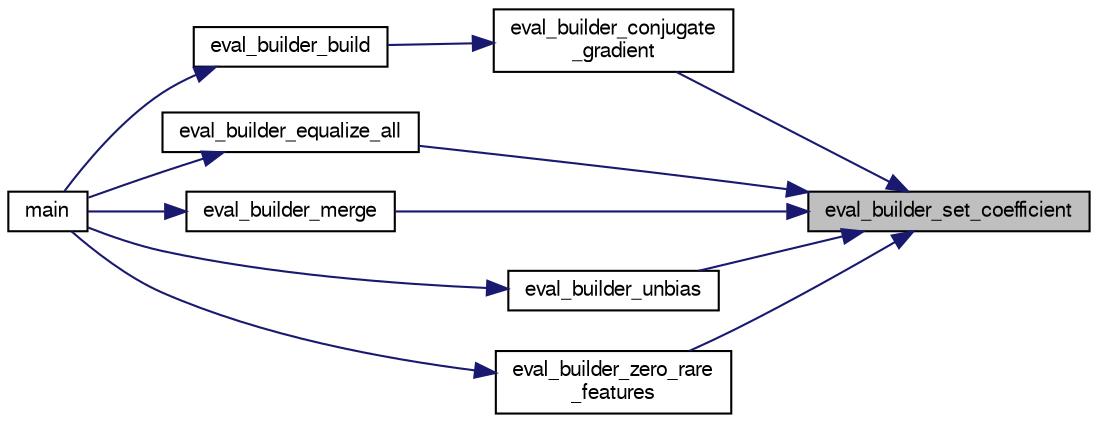 digraph "eval_builder_set_coefficient"
{
 // LATEX_PDF_SIZE
  bgcolor="transparent";
  edge [fontname="FreeSans",fontsize="10",labelfontname="FreeSans",labelfontsize="10"];
  node [fontname="FreeSans",fontsize="10",shape=record];
  rankdir="RL";
  Node1 [label="eval_builder_set_coefficient",height=0.2,width=0.4,color="black", fillcolor="grey75", style="filled", fontcolor="black",tooltip=" "];
  Node1 -> Node2 [dir="back",color="midnightblue",fontsize="10",style="solid",fontname="FreeSans"];
  Node2 [label="eval_builder_conjugate\l_gradient",height=0.2,width=0.4,color="black",URL="$eval__builder_8c.html#af06bd81f8a882e1be6f6a93fb7ac04ba",tooltip=" "];
  Node2 -> Node3 [dir="back",color="midnightblue",fontsize="10",style="solid",fontname="FreeSans"];
  Node3 [label="eval_builder_build",height=0.2,width=0.4,color="black",URL="$eval__builder_8c.html#a40ea914a5bd5aad6f7525b22935927a2",tooltip=" "];
  Node3 -> Node4 [dir="back",color="midnightblue",fontsize="10",style="solid",fontname="FreeSans"];
  Node4 [label="main",height=0.2,width=0.4,color="black",URL="$eval__builder_8c.html#a3c04138a5bfe5d72780bb7e82a18e627",tooltip=" "];
  Node1 -> Node5 [dir="back",color="midnightblue",fontsize="10",style="solid",fontname="FreeSans"];
  Node5 [label="eval_builder_equalize_all",height=0.2,width=0.4,color="black",URL="$eval__builder_8c.html#a9dd9754846148c2ec6c651623d9c1e90",tooltip=" "];
  Node5 -> Node4 [dir="back",color="midnightblue",fontsize="10",style="solid",fontname="FreeSans"];
  Node1 -> Node6 [dir="back",color="midnightblue",fontsize="10",style="solid",fontname="FreeSans"];
  Node6 [label="eval_builder_merge",height=0.2,width=0.4,color="black",URL="$eval__builder_8c.html#a54ad7efd08ebd5690bcb45743c60b306",tooltip=" "];
  Node6 -> Node4 [dir="back",color="midnightblue",fontsize="10",style="solid",fontname="FreeSans"];
  Node1 -> Node7 [dir="back",color="midnightblue",fontsize="10",style="solid",fontname="FreeSans"];
  Node7 [label="eval_builder_unbias",height=0.2,width=0.4,color="black",URL="$eval__builder_8c.html#a1fcf737dfac30b60d8a859f434e8bfdd",tooltip=" "];
  Node7 -> Node4 [dir="back",color="midnightblue",fontsize="10",style="solid",fontname="FreeSans"];
  Node1 -> Node8 [dir="back",color="midnightblue",fontsize="10",style="solid",fontname="FreeSans"];
  Node8 [label="eval_builder_zero_rare\l_features",height=0.2,width=0.4,color="black",URL="$eval__builder_8c.html#a4fd5f207beead7bfe380bbd9e5a13a3c",tooltip=" "];
  Node8 -> Node4 [dir="back",color="midnightblue",fontsize="10",style="solid",fontname="FreeSans"];
}
